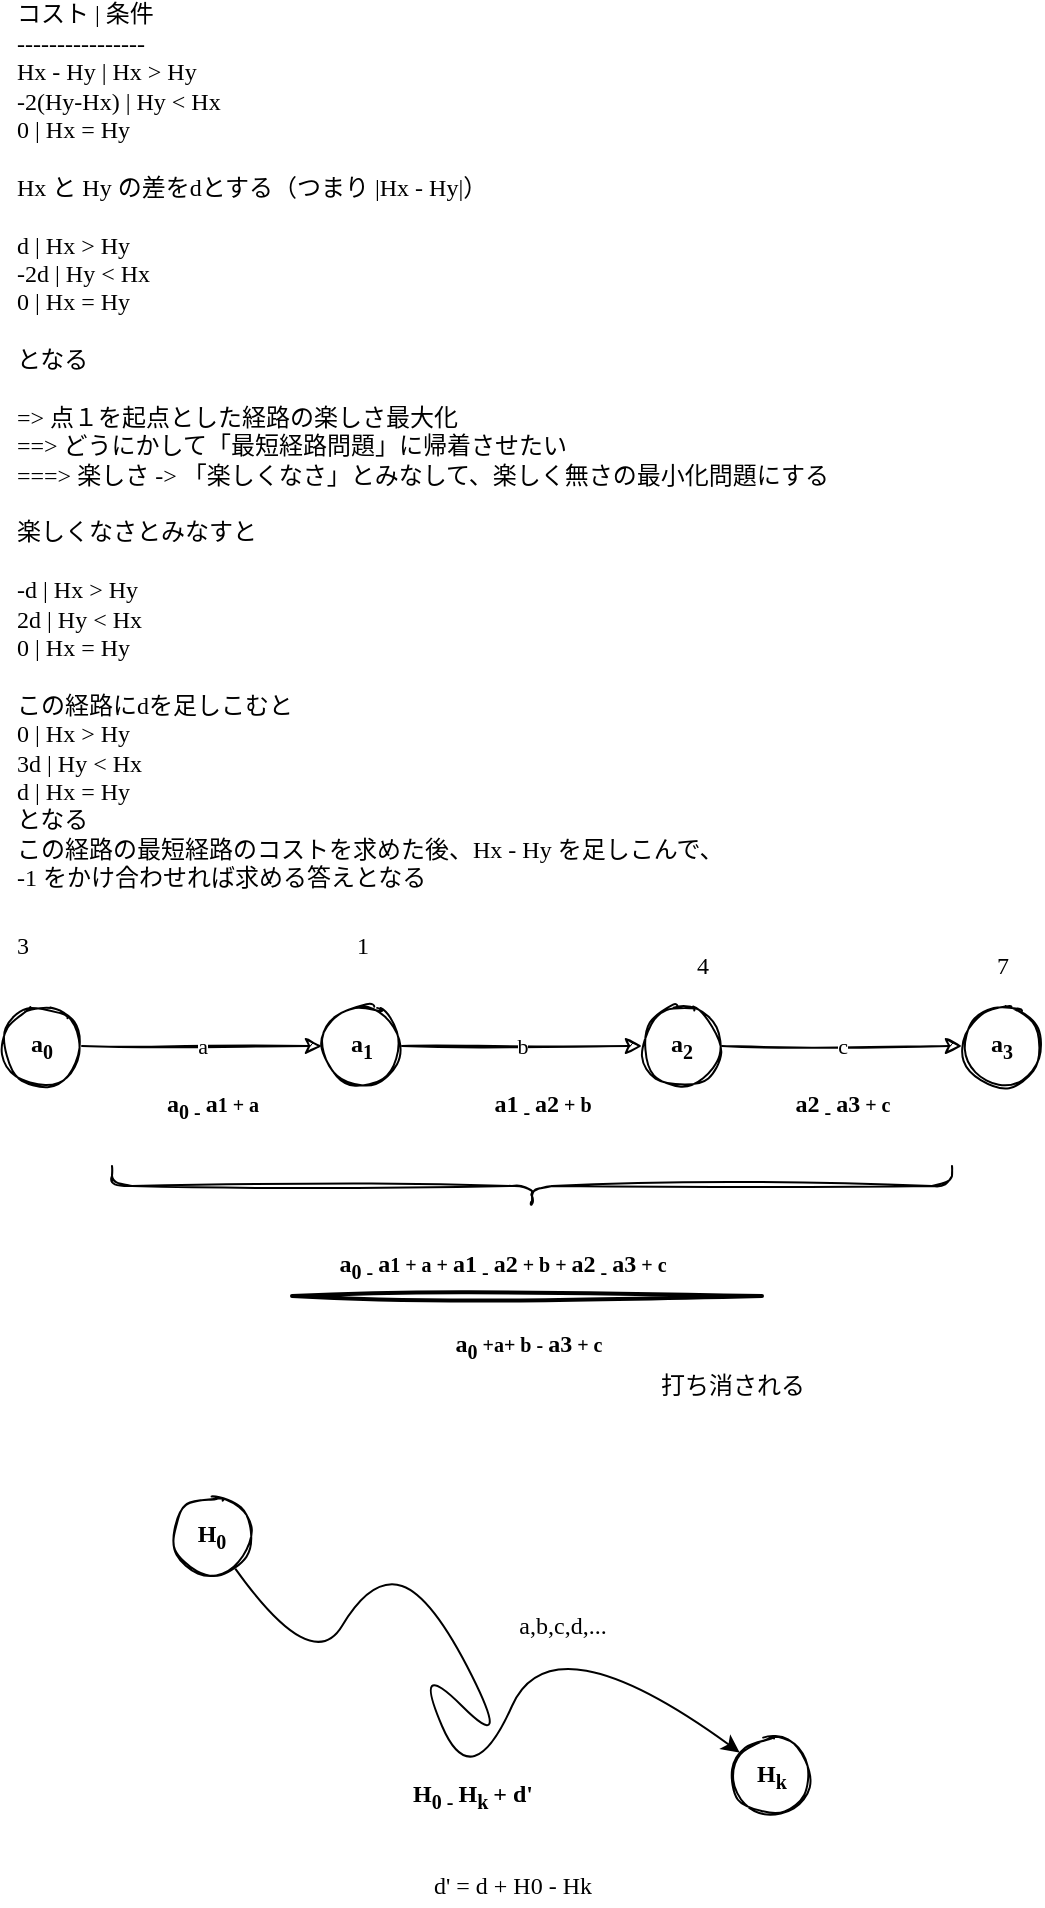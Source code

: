<mxfile version="16.4.0" type="device"><diagram id="M068S6tGSLnBraaltazA" name="Page-1"><mxGraphModel dx="1038" dy="649" grid="1" gridSize="10" guides="1" tooltips="1" connect="1" arrows="1" fold="1" page="1" pageScale="1" pageWidth="700" pageHeight="1200" math="0" shadow="0"><root><mxCell id="0"/><mxCell id="1" parent="0"/><mxCell id="QGhjZao98yTq9BkaEtC2-1" value="&lt;b&gt;H&lt;sub&gt;0&lt;/sub&gt;&lt;/b&gt;" style="ellipse;whiteSpace=wrap;html=1;aspect=fixed;sketch=1;fontFamily=Comic Sans MS;" parent="1" vertex="1"><mxGeometry x="125" y="755" width="40" height="40" as="geometry"/></mxCell><mxCell id="QGhjZao98yTq9BkaEtC2-2" value="&lt;b&gt;H&lt;sub&gt;k&lt;/sub&gt;&lt;/b&gt;" style="ellipse;whiteSpace=wrap;html=1;aspect=fixed;sketch=1;fontFamily=Comic Sans MS;" parent="1" vertex="1"><mxGeometry x="405" y="875" width="40" height="40" as="geometry"/></mxCell><mxCell id="QGhjZao98yTq9BkaEtC2-3" value="" style="curved=1;endArrow=classic;html=1;rounded=0;fontFamily=Comic Sans MS;" parent="1" source="QGhjZao98yTq9BkaEtC2-1" target="QGhjZao98yTq9BkaEtC2-2" edge="1"><mxGeometry width="50" height="50" relative="1" as="geometry"><mxPoint x="245" y="885" as="sourcePoint"/><mxPoint x="295" y="835" as="targetPoint"/><Array as="points"><mxPoint x="195" y="845"/><mxPoint x="225" y="795"/><mxPoint x="255" y="805"/><mxPoint x="295" y="885"/><mxPoint x="245" y="835"/><mxPoint x="275" y="905"/><mxPoint x="315" y="815"/></Array></mxGeometry></mxCell><mxCell id="QGhjZao98yTq9BkaEtC2-4" value="&lt;b&gt;a&lt;sub&gt;0&lt;/sub&gt;&lt;/b&gt;" style="ellipse;whiteSpace=wrap;html=1;aspect=fixed;sketch=1;fontFamily=Comic Sans MS;" parent="1" vertex="1"><mxGeometry x="40" y="510" width="40" height="40" as="geometry"/></mxCell><mxCell id="QGhjZao98yTq9BkaEtC2-5" value="&lt;b&gt;a&lt;sub&gt;1&lt;/sub&gt;&lt;/b&gt;" style="ellipse;whiteSpace=wrap;html=1;aspect=fixed;sketch=1;fontFamily=Comic Sans MS;" parent="1" vertex="1"><mxGeometry x="200" y="510" width="40" height="40" as="geometry"/></mxCell><mxCell id="QGhjZao98yTq9BkaEtC2-6" value="&lt;b&gt;a&lt;sub&gt;2&lt;/sub&gt;&lt;/b&gt;" style="ellipse;whiteSpace=wrap;html=1;aspect=fixed;sketch=1;fontFamily=Comic Sans MS;" parent="1" vertex="1"><mxGeometry x="360" y="510" width="40" height="40" as="geometry"/></mxCell><mxCell id="QGhjZao98yTq9BkaEtC2-7" value="&lt;b&gt;a&lt;sub&gt;3&lt;/sub&gt;&lt;/b&gt;" style="ellipse;whiteSpace=wrap;html=1;aspect=fixed;sketch=1;fontFamily=Comic Sans MS;" parent="1" vertex="1"><mxGeometry x="520" y="510" width="40" height="40" as="geometry"/></mxCell><mxCell id="QGhjZao98yTq9BkaEtC2-8" value="a" style="endArrow=classic;html=1;rounded=0;fontFamily=Comic Sans MS;sketch=1;" parent="1" source="QGhjZao98yTq9BkaEtC2-4" target="QGhjZao98yTq9BkaEtC2-5" edge="1"><mxGeometry width="50" height="50" relative="1" as="geometry"><mxPoint x="110" y="620" as="sourcePoint"/><mxPoint x="160" y="570" as="targetPoint"/></mxGeometry></mxCell><mxCell id="QGhjZao98yTq9BkaEtC2-9" value="b" style="endArrow=classic;html=1;rounded=0;fontFamily=Comic Sans MS;sketch=1;" parent="1" source="QGhjZao98yTq9BkaEtC2-5" target="QGhjZao98yTq9BkaEtC2-6" edge="1"><mxGeometry width="50" height="50" relative="1" as="geometry"><mxPoint x="210" y="560" as="sourcePoint"/><mxPoint x="330" y="560" as="targetPoint"/></mxGeometry></mxCell><mxCell id="QGhjZao98yTq9BkaEtC2-11" value="c" style="endArrow=classic;html=1;rounded=0;fontFamily=Comic Sans MS;sketch=1;" parent="1" source="QGhjZao98yTq9BkaEtC2-6" target="QGhjZao98yTq9BkaEtC2-7" edge="1"><mxGeometry width="50" height="50" relative="1" as="geometry"><mxPoint x="400" y="590" as="sourcePoint"/><mxPoint x="520" y="590" as="targetPoint"/></mxGeometry></mxCell><mxCell id="QGhjZao98yTq9BkaEtC2-12" value="3" style="text;html=1;align=center;verticalAlign=middle;resizable=0;points=[];autosize=1;strokeColor=none;fillColor=none;fontFamily=Comic Sans MS;" parent="1" vertex="1"><mxGeometry x="40" y="470" width="20" height="20" as="geometry"/></mxCell><mxCell id="QGhjZao98yTq9BkaEtC2-13" value="1" style="text;html=1;align=center;verticalAlign=middle;resizable=0;points=[];autosize=1;strokeColor=none;fillColor=none;fontFamily=Comic Sans MS;" parent="1" vertex="1"><mxGeometry x="210" y="470" width="20" height="20" as="geometry"/></mxCell><mxCell id="QGhjZao98yTq9BkaEtC2-15" value="4" style="text;html=1;align=center;verticalAlign=middle;resizable=0;points=[];autosize=1;strokeColor=none;fillColor=none;fontFamily=Comic Sans MS;" parent="1" vertex="1"><mxGeometry x="380" y="480" width="20" height="20" as="geometry"/></mxCell><mxCell id="QGhjZao98yTq9BkaEtC2-16" value="7" style="text;html=1;align=center;verticalAlign=middle;resizable=0;points=[];autosize=1;strokeColor=none;fillColor=none;fontFamily=Comic Sans MS;" parent="1" vertex="1"><mxGeometry x="530" y="480" width="20" height="20" as="geometry"/></mxCell><mxCell id="QGhjZao98yTq9BkaEtC2-17" value="&lt;div style=&quot;text-align: left&quot;&gt;&lt;span&gt;コスト | 条件&lt;/span&gt;&lt;/div&gt;&lt;div style=&quot;text-align: left&quot;&gt;&lt;span&gt;----------------&lt;/span&gt;&lt;/div&gt;&lt;div style=&quot;text-align: left&quot;&gt;&lt;span&gt;Hx - Hy | Hx &amp;gt; Hy&lt;/span&gt;&lt;/div&gt;&lt;div style=&quot;text-align: left&quot;&gt;&lt;span&gt;-2(Hy-Hx) | Hy &amp;lt; Hx&lt;/span&gt;&lt;/div&gt;&lt;div style=&quot;text-align: left&quot;&gt;&lt;span&gt;0 | Hx = Hy&lt;/span&gt;&lt;/div&gt;&lt;div style=&quot;text-align: left&quot;&gt;&lt;span&gt;&lt;br&gt;&lt;/span&gt;&lt;/div&gt;&lt;div style=&quot;text-align: left&quot;&gt;&lt;span&gt;Hx と Hy の差をdとする（つまり |Hx - Hy|）&lt;/span&gt;&lt;/div&gt;&lt;div style=&quot;text-align: left&quot;&gt;&lt;span&gt;&lt;br&gt;&lt;/span&gt;&lt;/div&gt;&lt;div style=&quot;text-align: left&quot;&gt;&lt;div&gt;d | Hx &amp;gt; Hy&lt;/div&gt;&lt;div&gt;-2d | Hy &amp;lt; Hx&lt;/div&gt;&lt;div&gt;0 | Hx = Hy&lt;/div&gt;&lt;/div&gt;&lt;div style=&quot;text-align: left&quot;&gt;&lt;span&gt;&lt;br&gt;&lt;/span&gt;&lt;/div&gt;&lt;div style=&quot;text-align: left&quot;&gt;&lt;span&gt;となる&lt;/span&gt;&lt;/div&gt;&lt;div style=&quot;text-align: left&quot;&gt;&lt;span&gt;&lt;br&gt;&lt;/span&gt;&lt;/div&gt;&lt;div style=&quot;text-align: left&quot;&gt;&lt;span&gt;=&amp;gt; 点１を起点とした経路の楽しさ最大化&lt;/span&gt;&lt;/div&gt;&lt;div style=&quot;text-align: left&quot;&gt;&lt;span&gt;==&amp;gt; どうにかして「最短経路問題」に帰着させたい&lt;/span&gt;&lt;/div&gt;&lt;div style=&quot;text-align: left&quot;&gt;&lt;span&gt;===&amp;gt; 楽しさ -&amp;gt; 「楽しくなさ」とみなして、楽しく無さの最小化問題にする&lt;/span&gt;&lt;/div&gt;&lt;div style=&quot;text-align: left&quot;&gt;&lt;br&gt;&lt;/div&gt;&lt;div style=&quot;text-align: left&quot;&gt;楽しくなさとみなすと&lt;/div&gt;&lt;div style=&quot;text-align: left&quot;&gt;&lt;br&gt;&lt;/div&gt;&lt;div style=&quot;text-align: left&quot;&gt;&lt;div&gt;-d | Hx &amp;gt; Hy&lt;/div&gt;&lt;div&gt;2d | Hy &amp;lt; Hx&lt;/div&gt;&lt;div&gt;0 | Hx = Hy&lt;/div&gt;&lt;div&gt;&lt;br&gt;&lt;/div&gt;&lt;div&gt;この経路にdを足しこむと&lt;/div&gt;&lt;div&gt;&lt;div&gt;0 | Hx &amp;gt; Hy&lt;/div&gt;&lt;div&gt;3d | Hy &amp;lt; Hx&lt;/div&gt;&lt;div&gt;d | Hx = Hy&lt;/div&gt;&lt;/div&gt;&lt;div&gt;となる&lt;/div&gt;&lt;div&gt;この経路の最短経路のコストを求めた後、Hx - Hy を足しこんで、&lt;/div&gt;&lt;div&gt;-1 をかけ合わせれば求める答えとなる&lt;/div&gt;&lt;/div&gt;" style="text;html=1;align=center;verticalAlign=middle;resizable=0;points=[];autosize=1;strokeColor=none;fillColor=none;fontFamily=Comic Sans MS;" parent="1" vertex="1"><mxGeometry x="40" y="10" width="420" height="440" as="geometry"/></mxCell><mxCell id="QGhjZao98yTq9BkaEtC2-18" value="&lt;b&gt;a&lt;sub&gt;0 -&amp;nbsp;&lt;/sub&gt;&lt;/b&gt;&lt;b&gt;a&lt;span style=&quot;font-size: 10px&quot;&gt;1 + a&lt;/span&gt;&lt;/b&gt;" style="text;html=1;align=center;verticalAlign=middle;resizable=0;points=[];autosize=1;strokeColor=none;fillColor=none;fontFamily=Comic Sans MS;" parent="1" vertex="1"><mxGeometry x="105" y="550" width="80" height="20" as="geometry"/></mxCell><mxCell id="QGhjZao98yTq9BkaEtC2-19" value="&lt;b&gt;a1&lt;sub&gt;&amp;nbsp;-&amp;nbsp;&lt;/sub&gt;&lt;/b&gt;&lt;b&gt;a2&lt;span style=&quot;font-size: 10px&quot;&gt;&amp;nbsp;+ b&lt;/span&gt;&lt;/b&gt;" style="text;html=1;align=center;verticalAlign=middle;resizable=0;points=[];autosize=1;strokeColor=none;fillColor=none;fontFamily=Comic Sans MS;" parent="1" vertex="1"><mxGeometry x="270" y="550" width="80" height="20" as="geometry"/></mxCell><mxCell id="QGhjZao98yTq9BkaEtC2-20" value="&lt;b&gt;a2&lt;sub&gt;&amp;nbsp;-&amp;nbsp;&lt;/sub&gt;&lt;/b&gt;&lt;b&gt;a3&lt;span style=&quot;font-size: 10px&quot;&gt;&amp;nbsp;+ c&lt;/span&gt;&lt;/b&gt;" style="text;html=1;align=center;verticalAlign=middle;resizable=0;points=[];autosize=1;strokeColor=none;fillColor=none;fontFamily=Comic Sans MS;" parent="1" vertex="1"><mxGeometry x="420" y="550" width="80" height="20" as="geometry"/></mxCell><mxCell id="QGhjZao98yTq9BkaEtC2-21" value="" style="shape=curlyBracket;whiteSpace=wrap;html=1;rounded=1;flipH=1;sketch=1;fontFamily=Comic Sans MS;rotation=90;" parent="1" vertex="1"><mxGeometry x="295" y="390" width="20" height="420" as="geometry"/></mxCell><mxCell id="QGhjZao98yTq9BkaEtC2-22" value="&lt;b&gt;a&lt;sub&gt;0 -&amp;nbsp;&lt;/sub&gt;&lt;/b&gt;&lt;b&gt;a&lt;span style=&quot;font-size: 10px&quot;&gt;1 + a +&amp;nbsp;&lt;/span&gt;&lt;/b&gt;&lt;b&gt;a1&lt;sub&gt;&amp;nbsp;-&amp;nbsp;&lt;/sub&gt;&lt;/b&gt;&lt;b&gt;a2&lt;span style=&quot;font-size: 10px&quot;&gt;&amp;nbsp;+ b +&amp;nbsp;&lt;/span&gt;&lt;/b&gt;&lt;b&gt;a2&lt;sub&gt;&amp;nbsp;-&amp;nbsp;&lt;/sub&gt;&lt;/b&gt;&lt;b&gt;a3&lt;span style=&quot;font-size: 10px&quot;&gt;&amp;nbsp;+ c&lt;/span&gt;&lt;/b&gt;" style="text;html=1;align=center;verticalAlign=middle;resizable=0;points=[];autosize=1;strokeColor=none;fillColor=none;fontFamily=Comic Sans MS;" parent="1" vertex="1"><mxGeometry x="170" y="630" width="240" height="20" as="geometry"/></mxCell><mxCell id="QGhjZao98yTq9BkaEtC2-23" value="" style="line;strokeWidth=2;html=1;sketch=1;fontFamily=Comic Sans MS;" parent="1" vertex="1"><mxGeometry x="185" y="650" width="235" height="10" as="geometry"/></mxCell><mxCell id="QGhjZao98yTq9BkaEtC2-24" value="&lt;b&gt;a&lt;sub&gt;0&lt;/sub&gt;&lt;/b&gt;&lt;b&gt;&lt;span style=&quot;font-size: 10px&quot;&gt;&amp;nbsp;+a&lt;/span&gt;&lt;/b&gt;&lt;b&gt;&lt;span style=&quot;font-size: 10px&quot;&gt;+ b -&lt;/span&gt;&lt;/b&gt;&lt;b&gt;&lt;sub&gt;&amp;nbsp;&lt;/sub&gt;&lt;/b&gt;&lt;b&gt;a3&lt;span style=&quot;font-size: 10px&quot;&gt;&amp;nbsp;+ c&lt;/span&gt;&lt;/b&gt;" style="text;html=1;align=center;verticalAlign=middle;resizable=0;points=[];autosize=1;strokeColor=none;fillColor=none;fontFamily=Comic Sans MS;" parent="1" vertex="1"><mxGeometry x="247.5" y="670" width="110" height="20" as="geometry"/></mxCell><mxCell id="QGhjZao98yTq9BkaEtC2-25" value="a,b,c,d,..." style="text;html=1;align=center;verticalAlign=middle;resizable=0;points=[];autosize=1;strokeColor=none;fillColor=none;fontFamily=Comic Sans MS;" parent="1" vertex="1"><mxGeometry x="290" y="810" width="60" height="20" as="geometry"/></mxCell><mxCell id="QGhjZao98yTq9BkaEtC2-28" value="&lt;b&gt;H&lt;sub&gt;0 -&amp;nbsp;&lt;/sub&gt;&lt;/b&gt;&lt;b&gt;H&lt;sub&gt;k &lt;/sub&gt;&lt;/b&gt;&lt;b&gt;+ d'&lt;sub&gt;&lt;br&gt;&lt;/sub&gt;&lt;/b&gt;" style="text;html=1;align=center;verticalAlign=middle;resizable=0;points=[];autosize=1;strokeColor=none;fillColor=none;fontFamily=Comic Sans MS;" parent="1" vertex="1"><mxGeometry x="230" y="895" width="90" height="20" as="geometry"/></mxCell><mxCell id="QGhjZao98yTq9BkaEtC2-30" value="d' = d + H0 - Hk" style="text;html=1;align=center;verticalAlign=middle;resizable=0;points=[];autosize=1;strokeColor=none;fillColor=none;fontFamily=Comic Sans MS;" parent="1" vertex="1"><mxGeometry x="240" y="940" width="110" height="20" as="geometry"/></mxCell><mxCell id="dApghF9bzqfRMykraysq-1" value="打ち消される" style="text;html=1;align=center;verticalAlign=middle;resizable=0;points=[];autosize=1;strokeColor=none;fillColor=none;" vertex="1" parent="1"><mxGeometry x="360" y="690" width="90" height="20" as="geometry"/></mxCell></root></mxGraphModel></diagram></mxfile>